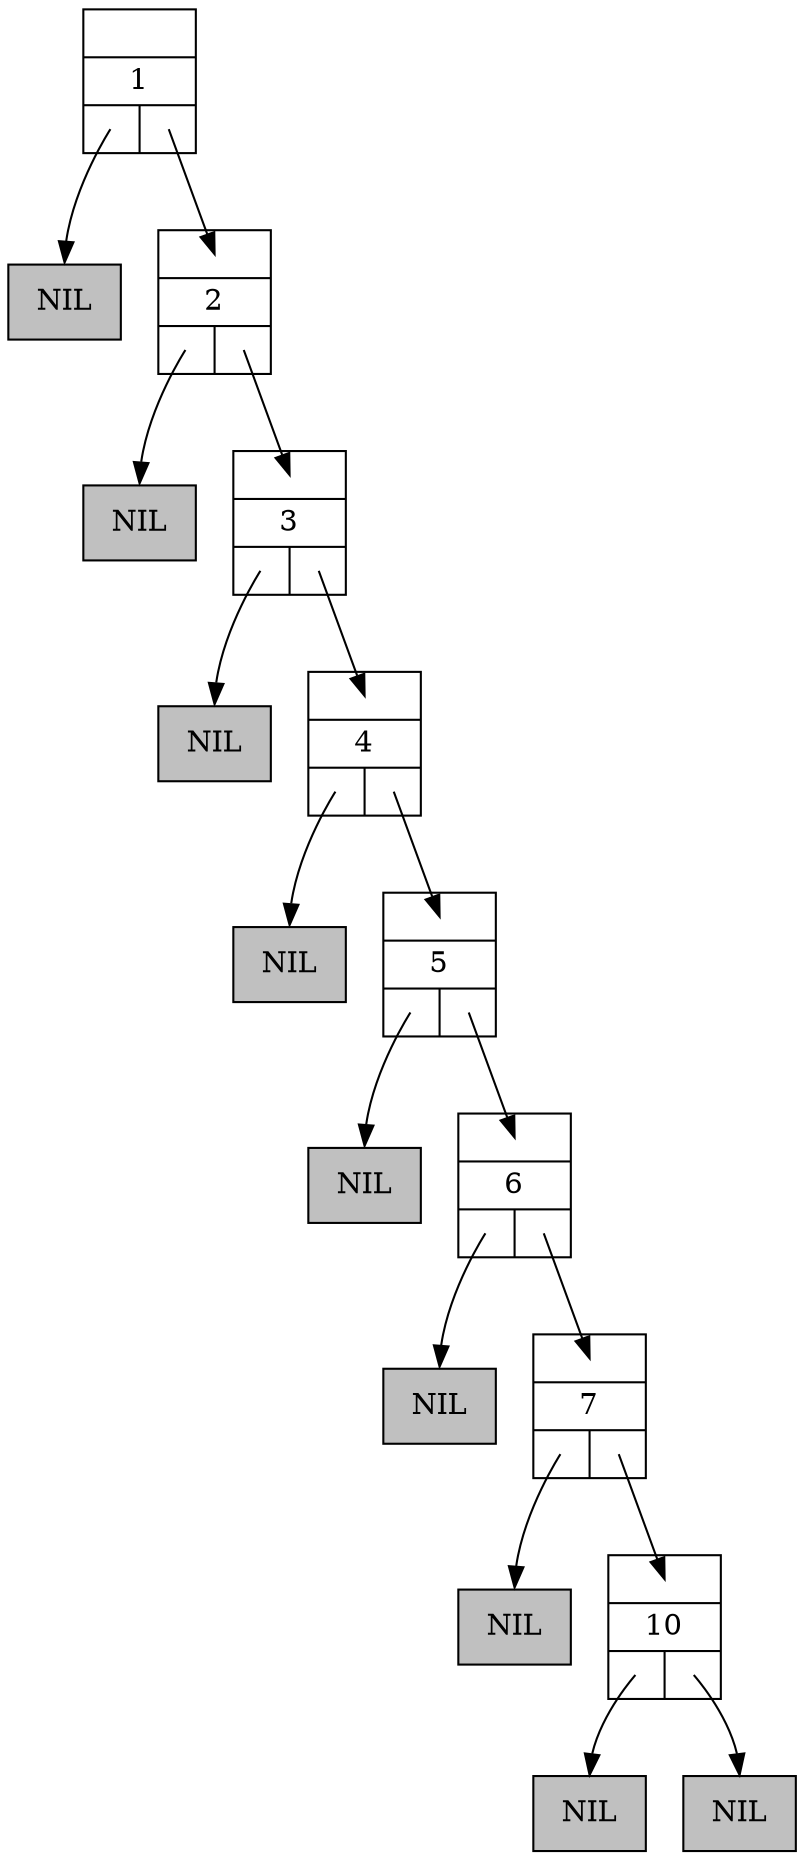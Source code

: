 digraph BinarySearchTree1 {
	graph [ranksep=0.5];
	node [shape = record];

	n1 [label="{{<parent>}|1|{<left>|<right>}}"];
	lnil1 [style=filled, fillcolor=grey, label="NIL"];
	n1:left:c -> lnil1:n [headclip=false, tailclip=false]
	n1:right:c -> n2:parent:c [headclip=false, tailclip=false]
	n2 [label="{{<parent>}|2|{<left>|<right>}}"];
	lnil2 [style=filled, fillcolor=grey, label="NIL"];
	n2:left:c -> lnil2:n [headclip=false, tailclip=false]
	n2:right:c -> n3:parent:c [headclip=false, tailclip=false]
	n3 [label="{{<parent>}|3|{<left>|<right>}}"];
	lnil3 [style=filled, fillcolor=grey, label="NIL"];
	n3:left:c -> lnil3:n [headclip=false, tailclip=false]
	n3:right:c -> n4:parent:c [headclip=false, tailclip=false]
	n4 [label="{{<parent>}|4|{<left>|<right>}}"];
	lnil4 [style=filled, fillcolor=grey, label="NIL"];
	n4:left:c -> lnil4:n [headclip=false, tailclip=false]
	n4:right:c -> n5:parent:c [headclip=false, tailclip=false]
	n5 [label="{{<parent>}|5|{<left>|<right>}}"];
	lnil5 [style=filled, fillcolor=grey, label="NIL"];
	n5:left:c -> lnil5:n [headclip=false, tailclip=false]
	n5:right:c -> n6:parent:c [headclip=false, tailclip=false]
	n6 [label="{{<parent>}|6|{<left>|<right>}}"];
	lnil6 [style=filled, fillcolor=grey, label="NIL"];
	n6:left:c -> lnil6:n [headclip=false, tailclip=false]
	n6:right:c -> n7:parent:c [headclip=false, tailclip=false]
	n7 [label="{{<parent>}|7|{<left>|<right>}}"];
	lnil7 [style=filled, fillcolor=grey, label="NIL"];
	n7:left:c -> lnil7:n [headclip=false, tailclip=false]
	n7:right:c -> n10:parent:c [headclip=false, tailclip=false]
	n10 [label="{{<parent>}|10|{<left>|<right>}}"];
	lnil10 [style=filled, fillcolor=grey, label="NIL"];
	n10:left:c -> lnil10:n [headclip=false, tailclip=false]
	rnil10 [style=filled, fillcolor=grey, label="NIL"];
	n10:right:c -> rnil10:n [headclip=false, tailclip=false]

}
